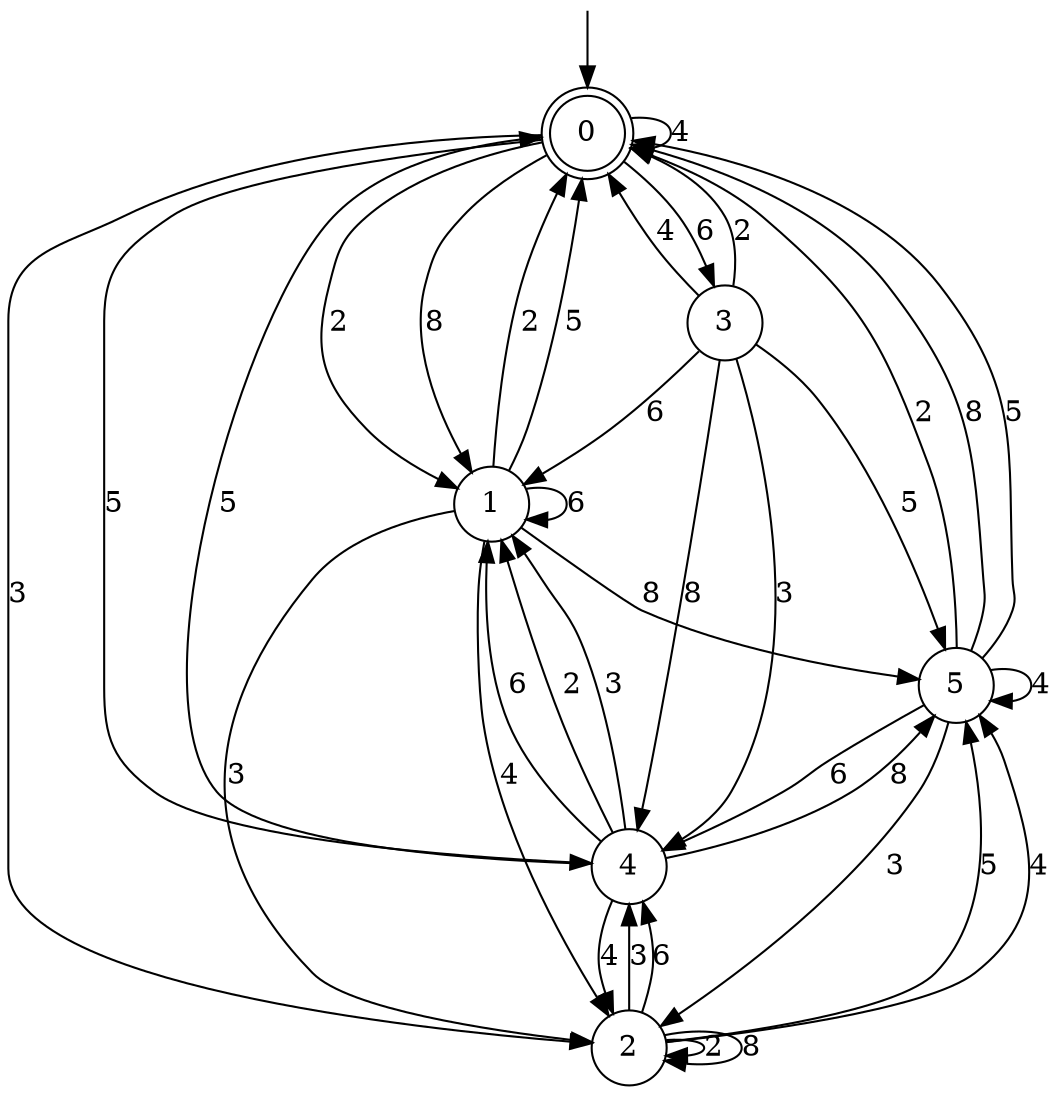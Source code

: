 digraph g {

	s0 [shape="doublecircle" label="0"];
	s1 [shape="circle" label="1"];
	s2 [shape="circle" label="2"];
	s3 [shape="circle" label="3"];
	s4 [shape="circle" label="4"];
	s5 [shape="circle" label="5"];
	s0 -> s1 [label="2"];
	s0 -> s2 [label="3"];
	s0 -> s1 [label="8"];
	s0 -> s3 [label="6"];
	s0 -> s4 [label="5"];
	s0 -> s0 [label="4"];
	s1 -> s0 [label="2"];
	s1 -> s2 [label="3"];
	s1 -> s5 [label="8"];
	s1 -> s1 [label="6"];
	s1 -> s0 [label="5"];
	s1 -> s2 [label="4"];
	s2 -> s2 [label="2"];
	s2 -> s4 [label="3"];
	s2 -> s2 [label="8"];
	s2 -> s4 [label="6"];
	s2 -> s5 [label="5"];
	s2 -> s5 [label="4"];
	s3 -> s0 [label="2"];
	s3 -> s4 [label="3"];
	s3 -> s4 [label="8"];
	s3 -> s1 [label="6"];
	s3 -> s5 [label="5"];
	s3 -> s0 [label="4"];
	s4 -> s1 [label="2"];
	s4 -> s1 [label="3"];
	s4 -> s5 [label="8"];
	s4 -> s1 [label="6"];
	s4 -> s0 [label="5"];
	s4 -> s2 [label="4"];
	s5 -> s0 [label="2"];
	s5 -> s2 [label="3"];
	s5 -> s0 [label="8"];
	s5 -> s4 [label="6"];
	s5 -> s0 [label="5"];
	s5 -> s5 [label="4"];

__start0 [label="" shape="none" width="0" height="0"];
__start0 -> s0;

}
